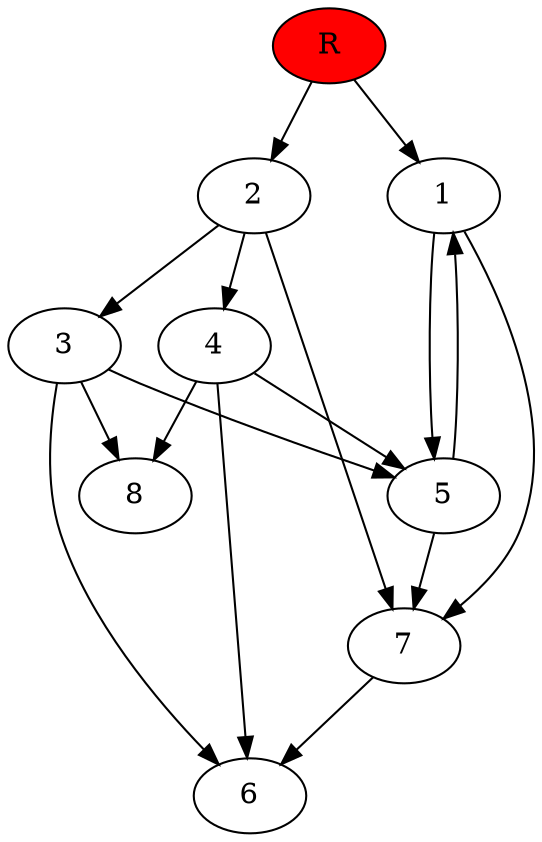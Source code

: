 digraph prb25871 {
	1
	2
	3
	4
	5
	6
	7
	8
	R [fillcolor="#ff0000" style=filled]
	1 -> 5
	1 -> 7
	2 -> 3
	2 -> 4
	2 -> 7
	3 -> 5
	3 -> 6
	3 -> 8
	4 -> 5
	4 -> 6
	4 -> 8
	5 -> 1
	5 -> 7
	7 -> 6
	R -> 1
	R -> 2
}
